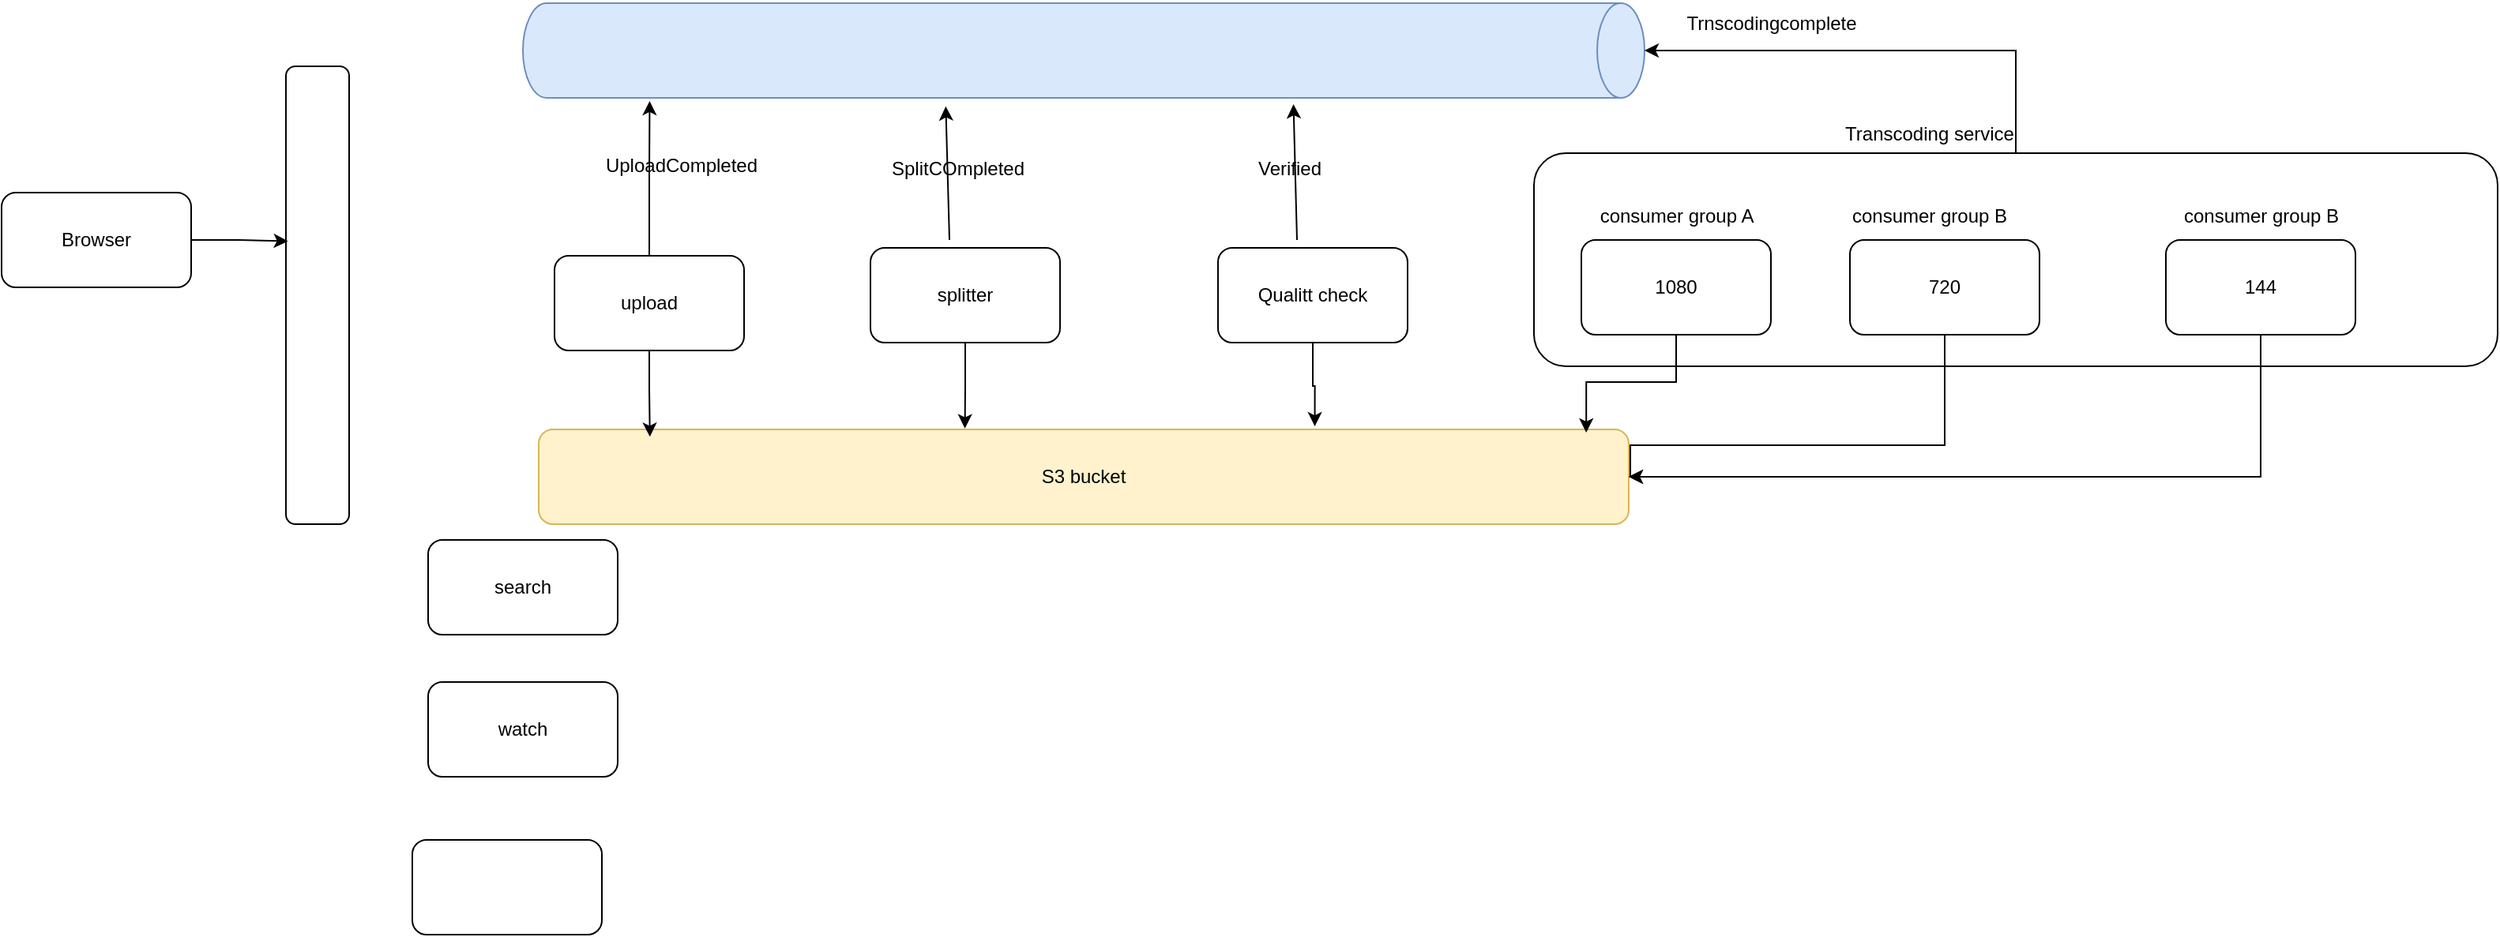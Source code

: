 <mxfile version="26.0.2">
  <diagram name="Page-1" id="IN_19RE_OHsP08UdYH3B">
    <mxGraphModel dx="794" dy="412" grid="1" gridSize="10" guides="1" tooltips="1" connect="1" arrows="1" fold="1" page="1" pageScale="1" pageWidth="2300" pageHeight="2300" math="0" shadow="0">
      <root>
        <mxCell id="0" />
        <mxCell id="1" parent="0" />
        <mxCell id="C5m_k21MFH3tTQqy4yPL-23" value="" style="rounded=1;whiteSpace=wrap;html=1;" vertex="1" parent="1">
          <mxGeometry x="1010" y="115" width="610" height="135" as="geometry" />
        </mxCell>
        <mxCell id="C5m_k21MFH3tTQqy4yPL-2" value="Browser" style="rounded=1;whiteSpace=wrap;html=1;" vertex="1" parent="1">
          <mxGeometry x="40" y="140" width="120" height="60" as="geometry" />
        </mxCell>
        <mxCell id="C5m_k21MFH3tTQqy4yPL-3" value="" style="rounded=1;whiteSpace=wrap;html=1;" vertex="1" parent="1">
          <mxGeometry x="220" y="60" width="40" height="290" as="geometry" />
        </mxCell>
        <mxCell id="C5m_k21MFH3tTQqy4yPL-4" style="edgeStyle=orthogonalEdgeStyle;rounded=0;orthogonalLoop=1;jettySize=auto;html=1;entryX=0.033;entryY=0.382;entryDx=0;entryDy=0;entryPerimeter=0;" edge="1" parent="1" source="C5m_k21MFH3tTQqy4yPL-2" target="C5m_k21MFH3tTQqy4yPL-3">
          <mxGeometry relative="1" as="geometry" />
        </mxCell>
        <mxCell id="C5m_k21MFH3tTQqy4yPL-5" value="Qualitt check" style="rounded=1;whiteSpace=wrap;html=1;" vertex="1" parent="1">
          <mxGeometry x="810" y="175" width="120" height="60" as="geometry" />
        </mxCell>
        <mxCell id="C5m_k21MFH3tTQqy4yPL-7" value="" style="rounded=1;whiteSpace=wrap;html=1;" vertex="1" parent="1">
          <mxGeometry x="300" y="550" width="120" height="60" as="geometry" />
        </mxCell>
        <mxCell id="C5m_k21MFH3tTQqy4yPL-9" value="watch" style="rounded=1;whiteSpace=wrap;html=1;" vertex="1" parent="1">
          <mxGeometry x="310" y="450" width="120" height="60" as="geometry" />
        </mxCell>
        <mxCell id="C5m_k21MFH3tTQqy4yPL-10" value="search" style="rounded=1;whiteSpace=wrap;html=1;" vertex="1" parent="1">
          <mxGeometry x="310" y="360" width="120" height="60" as="geometry" />
        </mxCell>
        <mxCell id="C5m_k21MFH3tTQqy4yPL-12" value="S3 bucket" style="rounded=1;whiteSpace=wrap;html=1;fillColor=#fff2cc;strokeColor=#d6b656;" vertex="1" parent="1">
          <mxGeometry x="380" y="290" width="690" height="60" as="geometry" />
        </mxCell>
        <mxCell id="C5m_k21MFH3tTQqy4yPL-13" value="" style="shape=cylinder3;whiteSpace=wrap;html=1;boundedLbl=1;backgroundOutline=1;size=15;rotation=90;fillColor=#dae8fc;strokeColor=#6c8ebf;" vertex="1" parent="1">
          <mxGeometry x="695" y="-305" width="60" height="710" as="geometry" />
        </mxCell>
        <mxCell id="C5m_k21MFH3tTQqy4yPL-15" value="splitter" style="rounded=1;whiteSpace=wrap;html=1;" vertex="1" parent="1">
          <mxGeometry x="590" y="175" width="120" height="60" as="geometry" />
        </mxCell>
        <mxCell id="C5m_k21MFH3tTQqy4yPL-16" value="upload" style="rounded=1;whiteSpace=wrap;html=1;" vertex="1" parent="1">
          <mxGeometry x="390" y="180" width="120" height="60" as="geometry" />
        </mxCell>
        <mxCell id="C5m_k21MFH3tTQqy4yPL-17" value="1080" style="rounded=1;whiteSpace=wrap;html=1;" vertex="1" parent="1">
          <mxGeometry x="1040" y="170" width="120" height="60" as="geometry" />
        </mxCell>
        <mxCell id="C5m_k21MFH3tTQqy4yPL-44" style="edgeStyle=orthogonalEdgeStyle;rounded=0;orthogonalLoop=1;jettySize=auto;html=1;" edge="1" parent="1" source="C5m_k21MFH3tTQqy4yPL-18">
          <mxGeometry relative="1" as="geometry">
            <mxPoint x="1070" y="320" as="targetPoint" />
            <Array as="points">
              <mxPoint x="1270" y="300" />
              <mxPoint x="1071" y="300" />
            </Array>
          </mxGeometry>
        </mxCell>
        <mxCell id="C5m_k21MFH3tTQqy4yPL-18" value="720" style="rounded=1;whiteSpace=wrap;html=1;" vertex="1" parent="1">
          <mxGeometry x="1210" y="170" width="120" height="60" as="geometry" />
        </mxCell>
        <mxCell id="C5m_k21MFH3tTQqy4yPL-43" style="edgeStyle=orthogonalEdgeStyle;rounded=0;orthogonalLoop=1;jettySize=auto;html=1;entryX=1;entryY=0.5;entryDx=0;entryDy=0;" edge="1" parent="1" source="C5m_k21MFH3tTQqy4yPL-19" target="C5m_k21MFH3tTQqy4yPL-12">
          <mxGeometry relative="1" as="geometry">
            <Array as="points">
              <mxPoint x="1470" y="320" />
            </Array>
          </mxGeometry>
        </mxCell>
        <mxCell id="C5m_k21MFH3tTQqy4yPL-19" value="144" style="rounded=1;whiteSpace=wrap;html=1;" vertex="1" parent="1">
          <mxGeometry x="1410" y="170" width="120" height="60" as="geometry" />
        </mxCell>
        <mxCell id="C5m_k21MFH3tTQqy4yPL-20" value="consumer group A" style="text;html=1;align=center;verticalAlign=middle;resizable=0;points=[];autosize=1;strokeColor=none;fillColor=none;" vertex="1" parent="1">
          <mxGeometry x="1040" y="140" width="120" height="30" as="geometry" />
        </mxCell>
        <mxCell id="C5m_k21MFH3tTQqy4yPL-21" value="consumer group B" style="text;html=1;align=center;verticalAlign=middle;resizable=0;points=[];autosize=1;strokeColor=none;fillColor=none;" vertex="1" parent="1">
          <mxGeometry x="1200" y="140" width="120" height="30" as="geometry" />
        </mxCell>
        <mxCell id="C5m_k21MFH3tTQqy4yPL-22" value="consumer group B" style="text;html=1;align=center;verticalAlign=middle;resizable=0;points=[];autosize=1;strokeColor=none;fillColor=none;" vertex="1" parent="1">
          <mxGeometry x="1410" y="140" width="120" height="30" as="geometry" />
        </mxCell>
        <mxCell id="C5m_k21MFH3tTQqy4yPL-25" value="Transcoding service" style="text;html=1;align=center;verticalAlign=middle;resizable=0;points=[];autosize=1;strokeColor=none;fillColor=none;" vertex="1" parent="1">
          <mxGeometry x="1195" y="88" width="130" height="30" as="geometry" />
        </mxCell>
        <mxCell id="C5m_k21MFH3tTQqy4yPL-29" style="edgeStyle=orthogonalEdgeStyle;rounded=0;orthogonalLoop=1;jettySize=auto;html=1;entryX=1.033;entryY=0.887;entryDx=0;entryDy=0;entryPerimeter=0;" edge="1" parent="1" source="C5m_k21MFH3tTQqy4yPL-16" target="C5m_k21MFH3tTQqy4yPL-13">
          <mxGeometry relative="1" as="geometry" />
        </mxCell>
        <mxCell id="C5m_k21MFH3tTQqy4yPL-30" value="SplitCOmpleted" style="text;html=1;align=center;verticalAlign=middle;resizable=0;points=[];autosize=1;strokeColor=none;fillColor=none;" vertex="1" parent="1">
          <mxGeometry x="590" y="110" width="110" height="30" as="geometry" />
        </mxCell>
        <mxCell id="C5m_k21MFH3tTQqy4yPL-31" value="UploadCompleted" style="text;html=1;align=center;verticalAlign=middle;resizable=0;points=[];autosize=1;strokeColor=none;fillColor=none;" vertex="1" parent="1">
          <mxGeometry x="410" y="108" width="120" height="30" as="geometry" />
        </mxCell>
        <mxCell id="C5m_k21MFH3tTQqy4yPL-32" value="Verified" style="text;html=1;align=center;verticalAlign=middle;resizable=0;points=[];autosize=1;strokeColor=none;fillColor=none;" vertex="1" parent="1">
          <mxGeometry x="825" y="110" width="60" height="30" as="geometry" />
        </mxCell>
        <mxCell id="C5m_k21MFH3tTQqy4yPL-33" value="" style="endArrow=classic;html=1;rounded=0;entryX=1.089;entryY=0.623;entryDx=0;entryDy=0;entryPerimeter=0;" edge="1" parent="1" target="C5m_k21MFH3tTQqy4yPL-13">
          <mxGeometry width="50" height="50" relative="1" as="geometry">
            <mxPoint x="640" y="170" as="sourcePoint" />
            <mxPoint x="870" y="150" as="targetPoint" />
          </mxGeometry>
        </mxCell>
        <mxCell id="C5m_k21MFH3tTQqy4yPL-35" value="" style="endArrow=classic;html=1;rounded=0;entryX=1.067;entryY=0.313;entryDx=0;entryDy=0;entryPerimeter=0;" edge="1" parent="1" target="C5m_k21MFH3tTQqy4yPL-13">
          <mxGeometry width="50" height="50" relative="1" as="geometry">
            <mxPoint x="860" y="170" as="sourcePoint" />
            <mxPoint x="870" y="150" as="targetPoint" />
          </mxGeometry>
        </mxCell>
        <mxCell id="C5m_k21MFH3tTQqy4yPL-36" style="edgeStyle=orthogonalEdgeStyle;rounded=0;orthogonalLoop=1;jettySize=auto;html=1;entryX=0.102;entryY=0.078;entryDx=0;entryDy=0;entryPerimeter=0;" edge="1" parent="1" source="C5m_k21MFH3tTQqy4yPL-16" target="C5m_k21MFH3tTQqy4yPL-12">
          <mxGeometry relative="1" as="geometry" />
        </mxCell>
        <mxCell id="C5m_k21MFH3tTQqy4yPL-37" style="edgeStyle=orthogonalEdgeStyle;rounded=0;orthogonalLoop=1;jettySize=auto;html=1;entryX=0.391;entryY=-0.011;entryDx=0;entryDy=0;entryPerimeter=0;" edge="1" parent="1" source="C5m_k21MFH3tTQqy4yPL-15" target="C5m_k21MFH3tTQqy4yPL-12">
          <mxGeometry relative="1" as="geometry" />
        </mxCell>
        <mxCell id="C5m_k21MFH3tTQqy4yPL-38" style="edgeStyle=orthogonalEdgeStyle;rounded=0;orthogonalLoop=1;jettySize=auto;html=1;entryX=0.712;entryY=-0.033;entryDx=0;entryDy=0;entryPerimeter=0;" edge="1" parent="1" source="C5m_k21MFH3tTQqy4yPL-5" target="C5m_k21MFH3tTQqy4yPL-12">
          <mxGeometry relative="1" as="geometry" />
        </mxCell>
        <mxCell id="C5m_k21MFH3tTQqy4yPL-40" style="edgeStyle=orthogonalEdgeStyle;rounded=0;orthogonalLoop=1;jettySize=auto;html=1;entryX=0.5;entryY=0;entryDx=0;entryDy=0;entryPerimeter=0;" edge="1" parent="1" source="C5m_k21MFH3tTQqy4yPL-23" target="C5m_k21MFH3tTQqy4yPL-13">
          <mxGeometry relative="1" as="geometry" />
        </mxCell>
        <mxCell id="C5m_k21MFH3tTQqy4yPL-41" value="Trnscodingcomplete" style="text;html=1;align=center;verticalAlign=middle;resizable=0;points=[];autosize=1;strokeColor=none;fillColor=none;" vertex="1" parent="1">
          <mxGeometry x="1095" y="18" width="130" height="30" as="geometry" />
        </mxCell>
        <mxCell id="C5m_k21MFH3tTQqy4yPL-42" style="edgeStyle=orthogonalEdgeStyle;rounded=0;orthogonalLoop=1;jettySize=auto;html=1;entryX=0.961;entryY=0.033;entryDx=0;entryDy=0;entryPerimeter=0;" edge="1" parent="1" source="C5m_k21MFH3tTQqy4yPL-17" target="C5m_k21MFH3tTQqy4yPL-12">
          <mxGeometry relative="1" as="geometry" />
        </mxCell>
      </root>
    </mxGraphModel>
  </diagram>
</mxfile>
